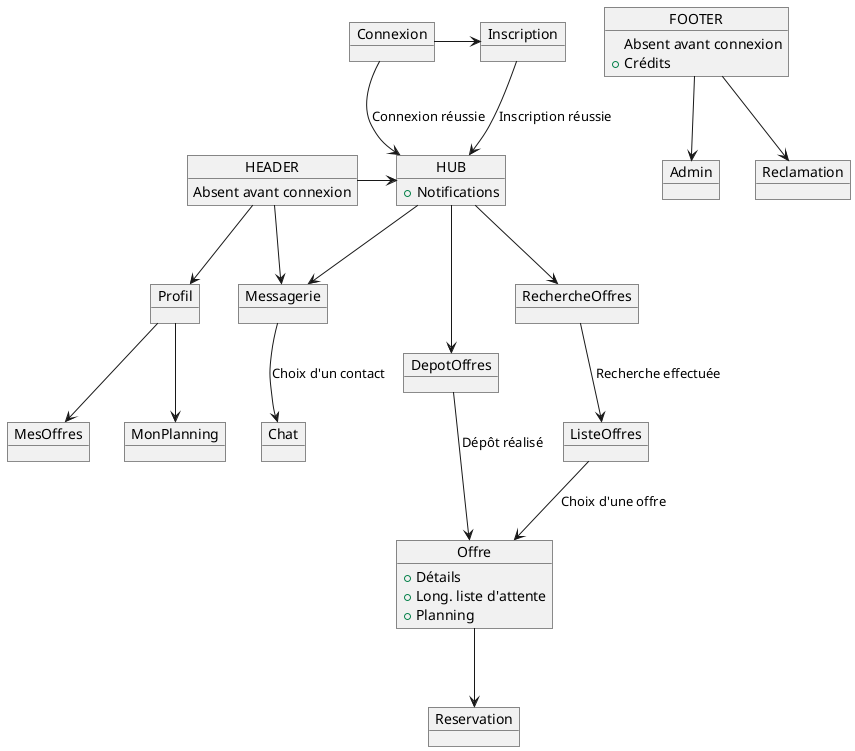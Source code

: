 @startuml "Pages"
object Connexion
object Inscription
object HUB
object Messagerie
object Chat 
object RechercheOffres
object DepotOffres
object ListeOffres
object Offre
object Reservation
object HEADER
object FOOTER
object Profil
object MesOffres
object MonPlanning
object Admin
object Reclamation

Connexion -> Inscription : ""
Connexion -> HUB : "Connexion réussie"
Inscription -down-> HUB : "Inscription réussie"
HUB -down-> Messagerie : ""
HUB -down-> RechercheOffres : ""
HEADER -> HUB : ""
HEADER -> Messagerie : ""
HEADER -down-> Profil : ""
Profil -down-> MesOffres : ""
Profil -down-> MonPlanning : ""
HUB -down-> DepotOffres : ""
RechercheOffres -down-> ListeOffres : "Recherche effectuée"
ListeOffres -down-> Offre : "Choix d'une offre"
Offre -down-> Reservation : ""
DepotOffres -down-> Offre : "Dépôt réalisé"
Messagerie -down-> Chat : "Choix d'un contact"
FOOTER -down-> Reclamation : ""
FOOTER -down-> Admin : ""

HEADER : Absent avant connexion
FOOTER : Absent avant connexion
HUB : + Notifications
FOOTER : + Crédits
Offre : + Détails
Offre : + Long. liste d'attente
Offre : + Planning
@enduml